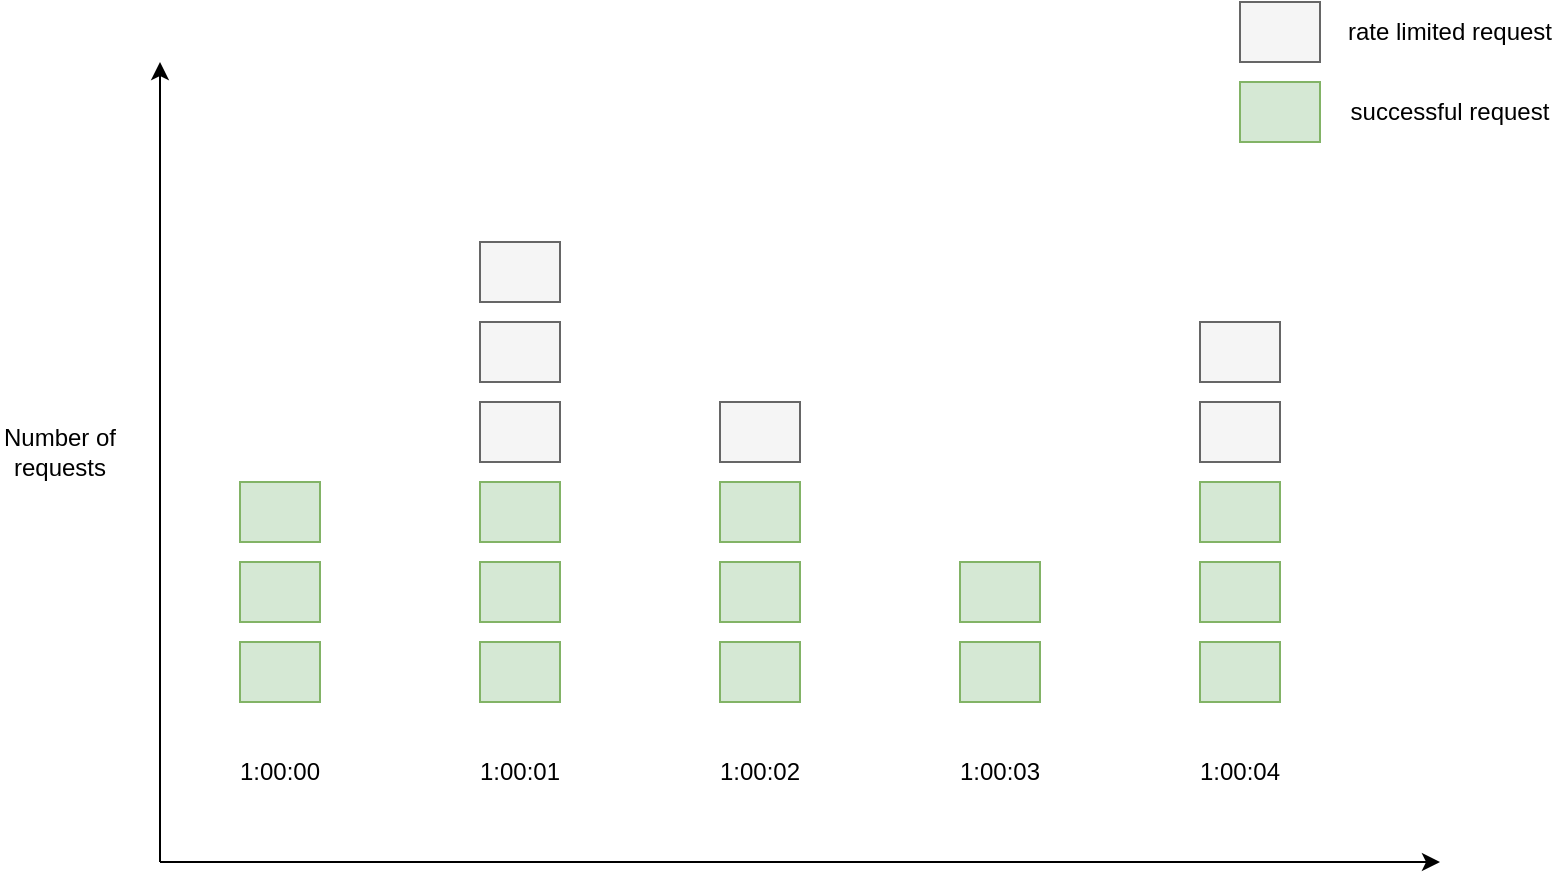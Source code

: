 <mxfile version="26.1.3">
  <diagram name="Page-1" id="e5d27waq2Q30F62eew5L">
    <mxGraphModel dx="1364" dy="758" grid="1" gridSize="10" guides="1" tooltips="1" connect="1" arrows="1" fold="1" page="1" pageScale="1" pageWidth="850" pageHeight="1100" math="0" shadow="0">
      <root>
        <mxCell id="0" />
        <mxCell id="1" parent="0" />
        <mxCell id="o_FnWKIJiJtXcfblGd_h-1" value="" style="endArrow=classic;html=1;rounded=0;" edge="1" parent="1">
          <mxGeometry width="50" height="50" relative="1" as="geometry">
            <mxPoint x="100" y="560" as="sourcePoint" />
            <mxPoint x="100" y="160" as="targetPoint" />
          </mxGeometry>
        </mxCell>
        <mxCell id="o_FnWKIJiJtXcfblGd_h-2" value="" style="endArrow=classic;html=1;rounded=0;" edge="1" parent="1">
          <mxGeometry width="50" height="50" relative="1" as="geometry">
            <mxPoint x="100" y="560" as="sourcePoint" />
            <mxPoint x="740" y="560" as="targetPoint" />
          </mxGeometry>
        </mxCell>
        <mxCell id="o_FnWKIJiJtXcfblGd_h-3" value="" style="rounded=0;whiteSpace=wrap;html=1;fillColor=#d5e8d4;strokeColor=#82b366;" vertex="1" parent="1">
          <mxGeometry x="140" y="450" width="40" height="30" as="geometry" />
        </mxCell>
        <mxCell id="o_FnWKIJiJtXcfblGd_h-4" value="" style="rounded=0;whiteSpace=wrap;html=1;fillColor=#d5e8d4;strokeColor=#82b366;" vertex="1" parent="1">
          <mxGeometry x="140" y="410" width="40" height="30" as="geometry" />
        </mxCell>
        <mxCell id="o_FnWKIJiJtXcfblGd_h-5" value="" style="rounded=0;whiteSpace=wrap;html=1;fillColor=#d5e8d4;strokeColor=#82b366;" vertex="1" parent="1">
          <mxGeometry x="140" y="370" width="40" height="30" as="geometry" />
        </mxCell>
        <mxCell id="o_FnWKIJiJtXcfblGd_h-6" value="" style="rounded=0;whiteSpace=wrap;html=1;fillColor=#d5e8d4;strokeColor=#82b366;" vertex="1" parent="1">
          <mxGeometry x="260" y="450" width="40" height="30" as="geometry" />
        </mxCell>
        <mxCell id="o_FnWKIJiJtXcfblGd_h-7" value="" style="rounded=0;whiteSpace=wrap;html=1;fillColor=#d5e8d4;strokeColor=#82b366;" vertex="1" parent="1">
          <mxGeometry x="260" y="410" width="40" height="30" as="geometry" />
        </mxCell>
        <mxCell id="o_FnWKIJiJtXcfblGd_h-8" value="" style="rounded=0;whiteSpace=wrap;html=1;fillColor=#d5e8d4;strokeColor=#82b366;" vertex="1" parent="1">
          <mxGeometry x="260" y="370" width="40" height="30" as="geometry" />
        </mxCell>
        <mxCell id="o_FnWKIJiJtXcfblGd_h-9" value="" style="rounded=0;whiteSpace=wrap;html=1;fillColor=#f5f5f5;strokeColor=#666666;fontColor=#333333;" vertex="1" parent="1">
          <mxGeometry x="260" y="330" width="40" height="30" as="geometry" />
        </mxCell>
        <mxCell id="o_FnWKIJiJtXcfblGd_h-10" value="" style="rounded=0;whiteSpace=wrap;html=1;fillColor=#f5f5f5;strokeColor=#666666;fontColor=#333333;" vertex="1" parent="1">
          <mxGeometry x="260" y="290" width="40" height="30" as="geometry" />
        </mxCell>
        <mxCell id="o_FnWKIJiJtXcfblGd_h-11" value="" style="rounded=0;whiteSpace=wrap;html=1;fillColor=#f5f5f5;strokeColor=#666666;fontColor=#333333;" vertex="1" parent="1">
          <mxGeometry x="260" y="250" width="40" height="30" as="geometry" />
        </mxCell>
        <mxCell id="o_FnWKIJiJtXcfblGd_h-12" value="1:00:00" style="text;html=1;align=center;verticalAlign=middle;whiteSpace=wrap;rounded=0;" vertex="1" parent="1">
          <mxGeometry x="130" y="500" width="60" height="30" as="geometry" />
        </mxCell>
        <mxCell id="o_FnWKIJiJtXcfblGd_h-13" value="1:00:01" style="text;html=1;align=center;verticalAlign=middle;whiteSpace=wrap;rounded=0;" vertex="1" parent="1">
          <mxGeometry x="250" y="500" width="60" height="30" as="geometry" />
        </mxCell>
        <mxCell id="o_FnWKIJiJtXcfblGd_h-14" value="" style="rounded=0;whiteSpace=wrap;html=1;fillColor=#d5e8d4;strokeColor=#82b366;" vertex="1" parent="1">
          <mxGeometry x="380" y="450" width="40" height="30" as="geometry" />
        </mxCell>
        <mxCell id="o_FnWKIJiJtXcfblGd_h-15" value="" style="rounded=0;whiteSpace=wrap;html=1;fillColor=#d5e8d4;strokeColor=#82b366;" vertex="1" parent="1">
          <mxGeometry x="380" y="410" width="40" height="30" as="geometry" />
        </mxCell>
        <mxCell id="o_FnWKIJiJtXcfblGd_h-16" value="" style="rounded=0;whiteSpace=wrap;html=1;fillColor=#d5e8d4;strokeColor=#82b366;" vertex="1" parent="1">
          <mxGeometry x="380" y="370" width="40" height="30" as="geometry" />
        </mxCell>
        <mxCell id="o_FnWKIJiJtXcfblGd_h-17" value="" style="rounded=0;whiteSpace=wrap;html=1;fillColor=#f5f5f5;strokeColor=#666666;fontColor=#333333;" vertex="1" parent="1">
          <mxGeometry x="380" y="330" width="40" height="30" as="geometry" />
        </mxCell>
        <mxCell id="o_FnWKIJiJtXcfblGd_h-20" value="1:00:02" style="text;html=1;align=center;verticalAlign=middle;whiteSpace=wrap;rounded=0;" vertex="1" parent="1">
          <mxGeometry x="370" y="500" width="60" height="30" as="geometry" />
        </mxCell>
        <mxCell id="o_FnWKIJiJtXcfblGd_h-21" value="" style="rounded=0;whiteSpace=wrap;html=1;fillColor=#d5e8d4;strokeColor=#82b366;" vertex="1" parent="1">
          <mxGeometry x="500" y="450" width="40" height="30" as="geometry" />
        </mxCell>
        <mxCell id="o_FnWKIJiJtXcfblGd_h-22" value="" style="rounded=0;whiteSpace=wrap;html=1;fillColor=#d5e8d4;strokeColor=#82b366;" vertex="1" parent="1">
          <mxGeometry x="500" y="410" width="40" height="30" as="geometry" />
        </mxCell>
        <mxCell id="o_FnWKIJiJtXcfblGd_h-23" value="1:00:03" style="text;html=1;align=center;verticalAlign=middle;whiteSpace=wrap;rounded=0;" vertex="1" parent="1">
          <mxGeometry x="490" y="500" width="60" height="30" as="geometry" />
        </mxCell>
        <mxCell id="o_FnWKIJiJtXcfblGd_h-24" value="" style="rounded=0;whiteSpace=wrap;html=1;fillColor=#d5e8d4;strokeColor=#82b366;" vertex="1" parent="1">
          <mxGeometry x="620" y="450" width="40" height="30" as="geometry" />
        </mxCell>
        <mxCell id="o_FnWKIJiJtXcfblGd_h-25" value="" style="rounded=0;whiteSpace=wrap;html=1;fillColor=#d5e8d4;strokeColor=#82b366;" vertex="1" parent="1">
          <mxGeometry x="620" y="410" width="40" height="30" as="geometry" />
        </mxCell>
        <mxCell id="o_FnWKIJiJtXcfblGd_h-26" value="" style="rounded=0;whiteSpace=wrap;html=1;fillColor=#d5e8d4;strokeColor=#82b366;" vertex="1" parent="1">
          <mxGeometry x="620" y="370" width="40" height="30" as="geometry" />
        </mxCell>
        <mxCell id="o_FnWKIJiJtXcfblGd_h-27" value="" style="rounded=0;whiteSpace=wrap;html=1;fillColor=#f5f5f5;strokeColor=#666666;fontColor=#333333;" vertex="1" parent="1">
          <mxGeometry x="620" y="330" width="40" height="30" as="geometry" />
        </mxCell>
        <mxCell id="o_FnWKIJiJtXcfblGd_h-28" value="" style="rounded=0;whiteSpace=wrap;html=1;fillColor=#f5f5f5;strokeColor=#666666;fontColor=#333333;" vertex="1" parent="1">
          <mxGeometry x="620" y="290" width="40" height="30" as="geometry" />
        </mxCell>
        <mxCell id="o_FnWKIJiJtXcfblGd_h-30" value="1:00:04" style="text;html=1;align=center;verticalAlign=middle;whiteSpace=wrap;rounded=0;" vertex="1" parent="1">
          <mxGeometry x="610" y="500" width="60" height="30" as="geometry" />
        </mxCell>
        <mxCell id="o_FnWKIJiJtXcfblGd_h-31" value="Number of requests" style="text;html=1;align=center;verticalAlign=middle;whiteSpace=wrap;rounded=0;" vertex="1" parent="1">
          <mxGeometry x="20" y="340" width="60" height="30" as="geometry" />
        </mxCell>
        <mxCell id="o_FnWKIJiJtXcfblGd_h-33" value="" style="rounded=0;whiteSpace=wrap;html=1;fillColor=#f5f5f5;strokeColor=#666666;fontColor=#333333;" vertex="1" parent="1">
          <mxGeometry x="640" y="130" width="40" height="30" as="geometry" />
        </mxCell>
        <mxCell id="o_FnWKIJiJtXcfblGd_h-34" value="" style="rounded=0;whiteSpace=wrap;html=1;fillColor=#d5e8d4;strokeColor=#82b366;" vertex="1" parent="1">
          <mxGeometry x="640" y="170" width="40" height="30" as="geometry" />
        </mxCell>
        <mxCell id="o_FnWKIJiJtXcfblGd_h-35" value="rate limited request" style="text;html=1;align=center;verticalAlign=middle;whiteSpace=wrap;rounded=0;" vertex="1" parent="1">
          <mxGeometry x="690" y="130" width="110" height="30" as="geometry" />
        </mxCell>
        <mxCell id="o_FnWKIJiJtXcfblGd_h-36" value="successful request" style="text;html=1;align=center;verticalAlign=middle;whiteSpace=wrap;rounded=0;" vertex="1" parent="1">
          <mxGeometry x="690" y="170" width="110" height="30" as="geometry" />
        </mxCell>
      </root>
    </mxGraphModel>
  </diagram>
</mxfile>
